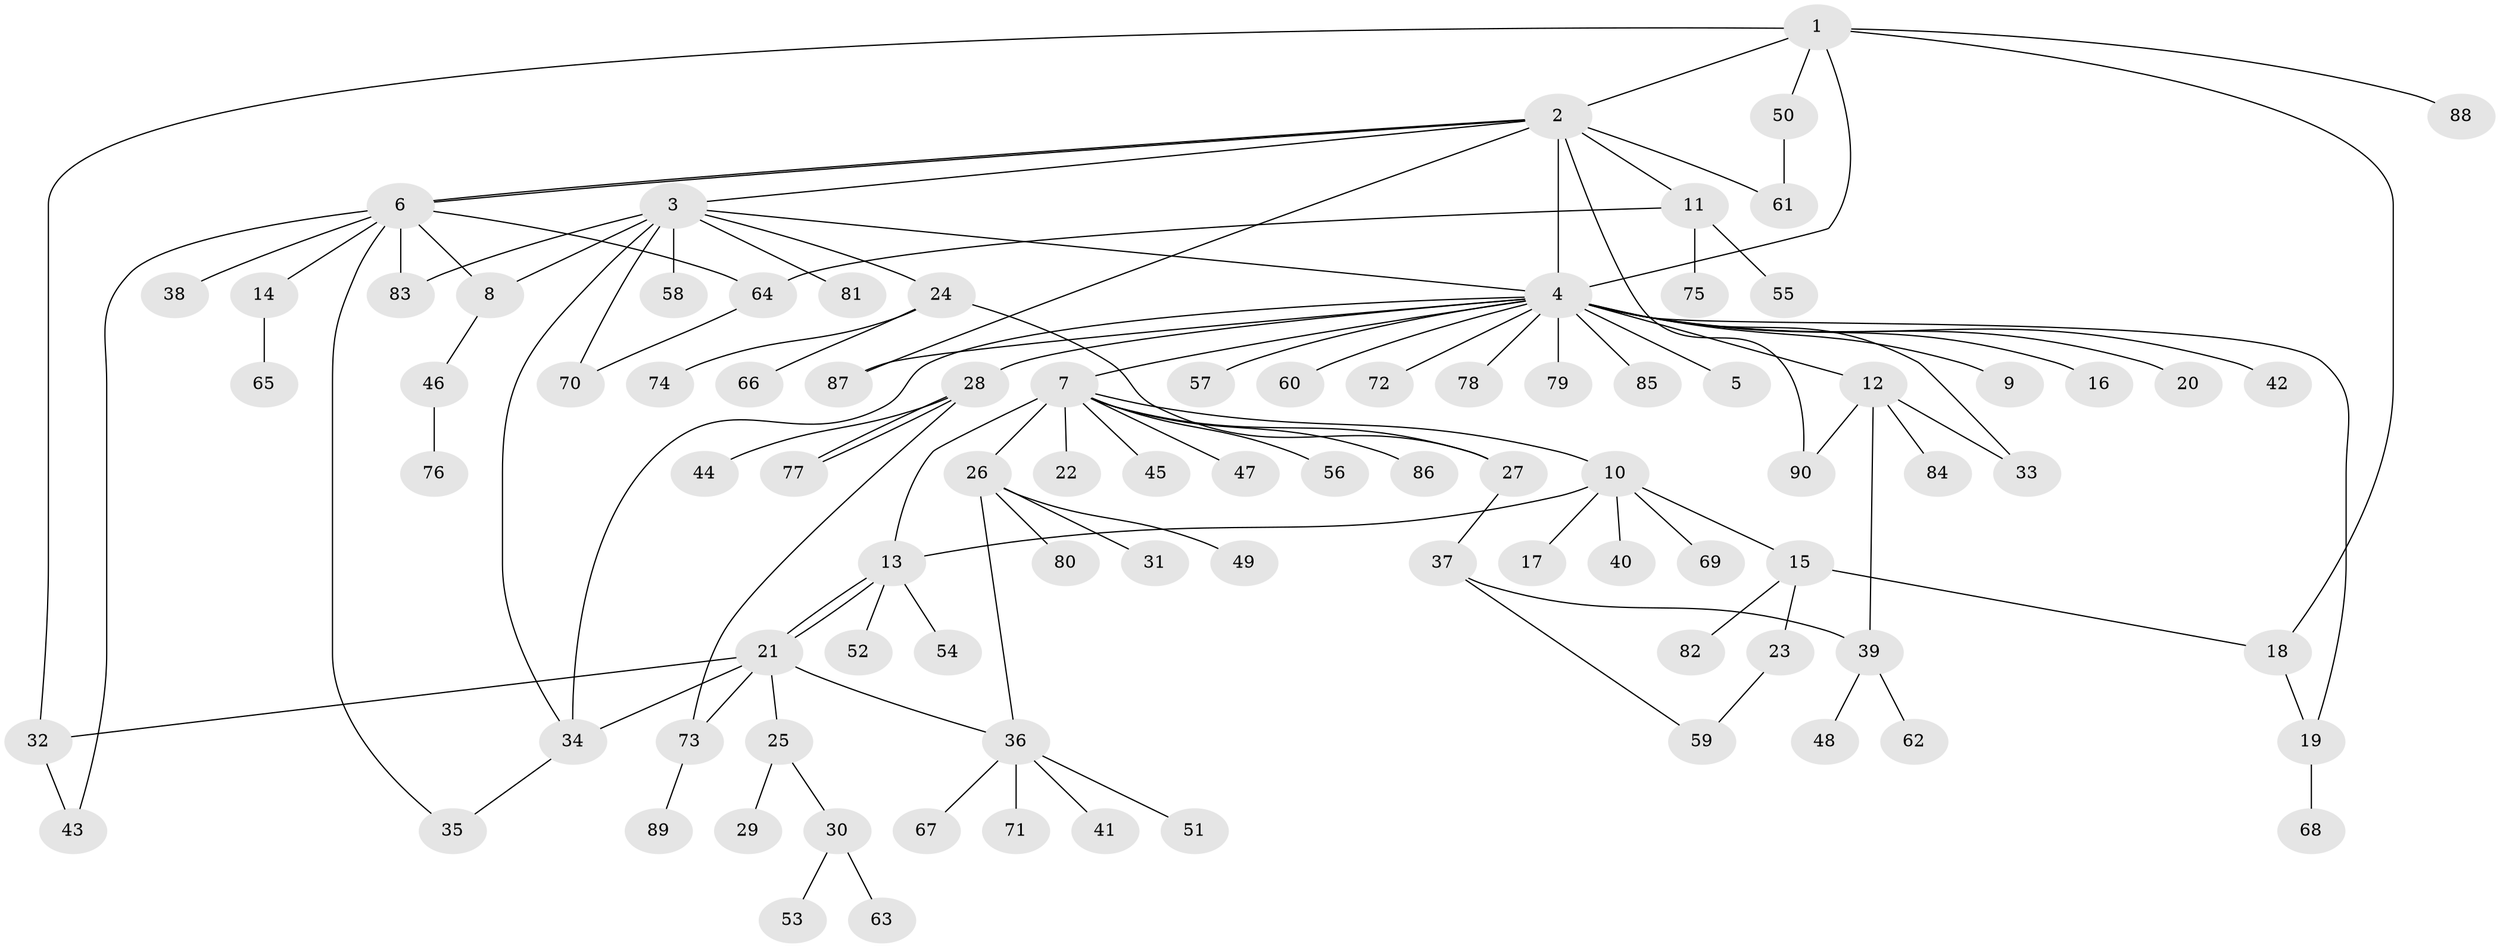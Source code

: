 // coarse degree distribution, {7: 0.014492753623188406, 11: 0.028985507246376812, 20: 0.014492753623188406, 1: 0.5652173913043478, 9: 0.028985507246376812, 3: 0.11594202898550725, 5: 0.057971014492753624, 4: 0.043478260869565216, 2: 0.11594202898550725, 8: 0.014492753623188406}
// Generated by graph-tools (version 1.1) at 2025/41/03/06/25 10:41:51]
// undirected, 90 vertices, 115 edges
graph export_dot {
graph [start="1"]
  node [color=gray90,style=filled];
  1;
  2;
  3;
  4;
  5;
  6;
  7;
  8;
  9;
  10;
  11;
  12;
  13;
  14;
  15;
  16;
  17;
  18;
  19;
  20;
  21;
  22;
  23;
  24;
  25;
  26;
  27;
  28;
  29;
  30;
  31;
  32;
  33;
  34;
  35;
  36;
  37;
  38;
  39;
  40;
  41;
  42;
  43;
  44;
  45;
  46;
  47;
  48;
  49;
  50;
  51;
  52;
  53;
  54;
  55;
  56;
  57;
  58;
  59;
  60;
  61;
  62;
  63;
  64;
  65;
  66;
  67;
  68;
  69;
  70;
  71;
  72;
  73;
  74;
  75;
  76;
  77;
  78;
  79;
  80;
  81;
  82;
  83;
  84;
  85;
  86;
  87;
  88;
  89;
  90;
  1 -- 2;
  1 -- 4;
  1 -- 18;
  1 -- 32;
  1 -- 50;
  1 -- 88;
  2 -- 3;
  2 -- 4;
  2 -- 6;
  2 -- 6;
  2 -- 11;
  2 -- 61;
  2 -- 87;
  2 -- 90;
  3 -- 4;
  3 -- 8;
  3 -- 24;
  3 -- 34;
  3 -- 58;
  3 -- 70;
  3 -- 81;
  3 -- 83;
  4 -- 5;
  4 -- 7;
  4 -- 9;
  4 -- 12;
  4 -- 16;
  4 -- 19;
  4 -- 20;
  4 -- 28;
  4 -- 33;
  4 -- 34;
  4 -- 42;
  4 -- 57;
  4 -- 60;
  4 -- 72;
  4 -- 78;
  4 -- 79;
  4 -- 85;
  4 -- 87;
  6 -- 8;
  6 -- 14;
  6 -- 35;
  6 -- 38;
  6 -- 43;
  6 -- 64;
  6 -- 83;
  7 -- 10;
  7 -- 13;
  7 -- 22;
  7 -- 26;
  7 -- 27;
  7 -- 45;
  7 -- 47;
  7 -- 56;
  7 -- 86;
  8 -- 46;
  10 -- 13;
  10 -- 15;
  10 -- 17;
  10 -- 40;
  10 -- 69;
  11 -- 55;
  11 -- 64;
  11 -- 75;
  12 -- 33;
  12 -- 39;
  12 -- 84;
  12 -- 90;
  13 -- 21;
  13 -- 21;
  13 -- 52;
  13 -- 54;
  14 -- 65;
  15 -- 18;
  15 -- 23;
  15 -- 82;
  18 -- 19;
  19 -- 68;
  21 -- 25;
  21 -- 32;
  21 -- 34;
  21 -- 36;
  21 -- 73;
  23 -- 59;
  24 -- 27;
  24 -- 66;
  24 -- 74;
  25 -- 29;
  25 -- 30;
  26 -- 31;
  26 -- 36;
  26 -- 49;
  26 -- 80;
  27 -- 37;
  28 -- 44;
  28 -- 73;
  28 -- 77;
  28 -- 77;
  30 -- 53;
  30 -- 63;
  32 -- 43;
  34 -- 35;
  36 -- 41;
  36 -- 51;
  36 -- 67;
  36 -- 71;
  37 -- 39;
  37 -- 59;
  39 -- 48;
  39 -- 62;
  46 -- 76;
  50 -- 61;
  64 -- 70;
  73 -- 89;
}
